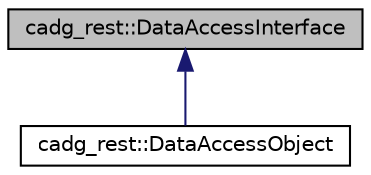 digraph "cadg_rest::DataAccessInterface"
{
 // LATEX_PDF_SIZE
  edge [fontname="Helvetica",fontsize="10",labelfontname="Helvetica",labelfontsize="10"];
  node [fontname="Helvetica",fontsize="10",shape=record];
  Node0 [label="cadg_rest::DataAccessInterface",height=0.2,width=0.4,color="black", fillcolor="grey75", style="filled", fontcolor="black",tooltip=" "];
  Node0 -> Node1 [dir="back",color="midnightblue",fontsize="10",style="solid",fontname="Helvetica"];
  Node1 [label="cadg_rest::DataAccessObject",height=0.2,width=0.4,color="black", fillcolor="white", style="filled",URL="$classcadg__rest_1_1_data_access_object.html",tooltip="A DAO for users."];
}
